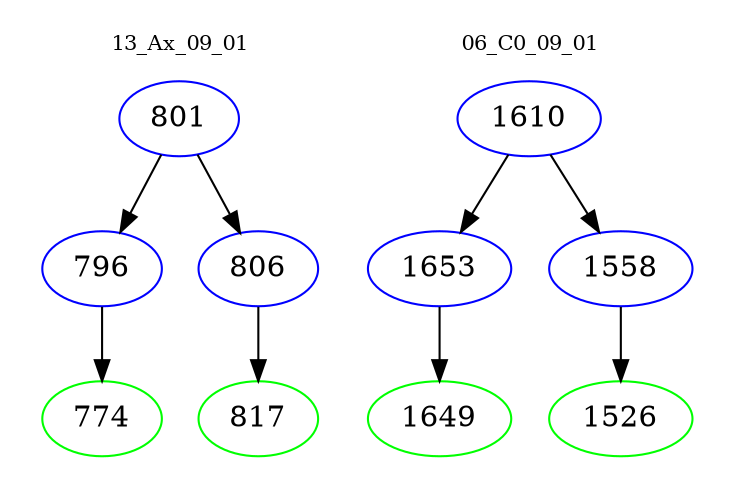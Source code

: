 digraph{
subgraph cluster_0 {
color = white
label = "13_Ax_09_01";
fontsize=10;
T0_801 [label="801", color="blue"]
T0_801 -> T0_796 [color="black"]
T0_796 [label="796", color="blue"]
T0_796 -> T0_774 [color="black"]
T0_774 [label="774", color="green"]
T0_801 -> T0_806 [color="black"]
T0_806 [label="806", color="blue"]
T0_806 -> T0_817 [color="black"]
T0_817 [label="817", color="green"]
}
subgraph cluster_1 {
color = white
label = "06_C0_09_01";
fontsize=10;
T1_1610 [label="1610", color="blue"]
T1_1610 -> T1_1653 [color="black"]
T1_1653 [label="1653", color="blue"]
T1_1653 -> T1_1649 [color="black"]
T1_1649 [label="1649", color="green"]
T1_1610 -> T1_1558 [color="black"]
T1_1558 [label="1558", color="blue"]
T1_1558 -> T1_1526 [color="black"]
T1_1526 [label="1526", color="green"]
}
}
